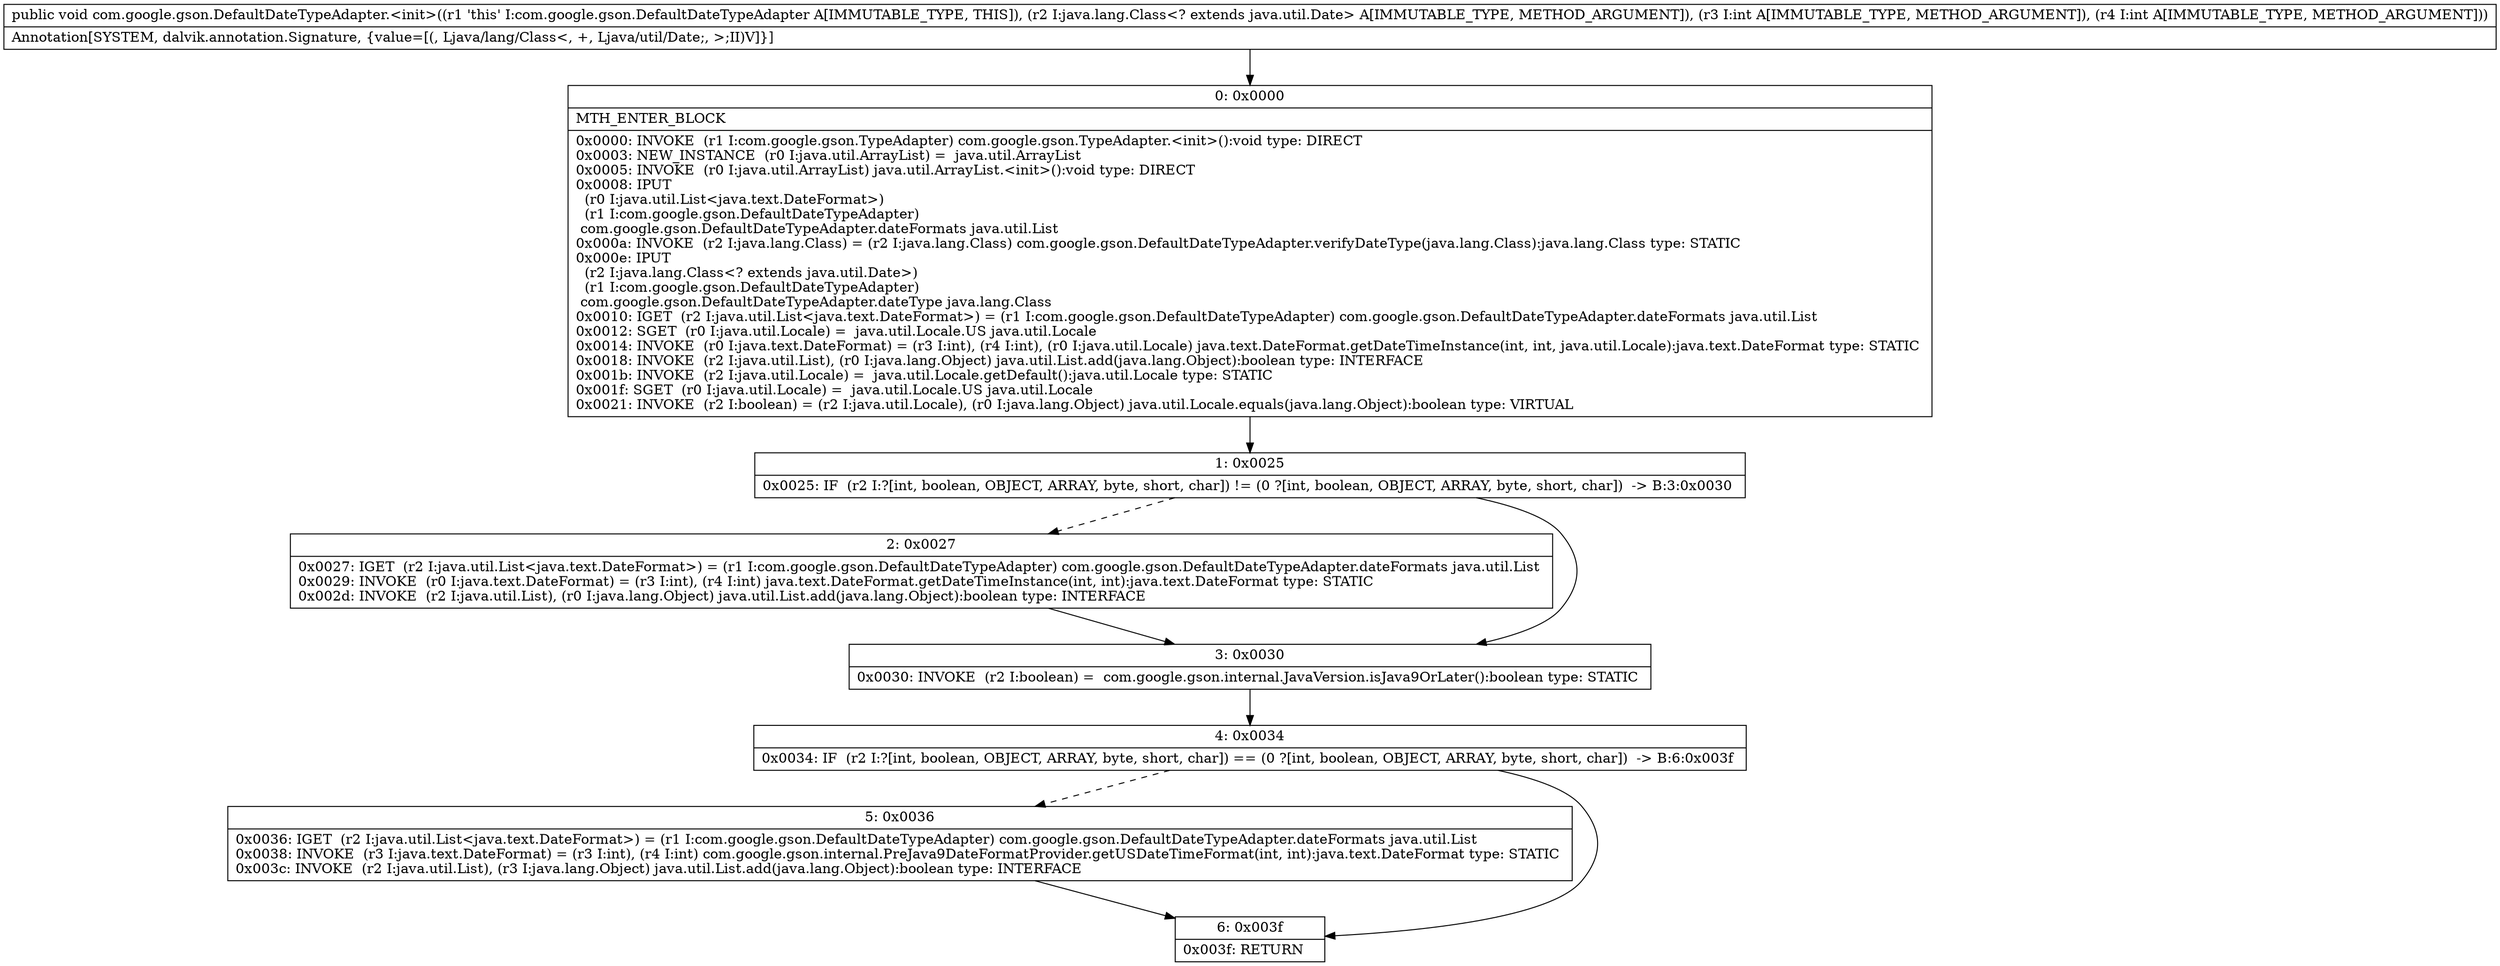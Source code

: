 digraph "CFG forcom.google.gson.DefaultDateTypeAdapter.\<init\>(Ljava\/lang\/Class;II)V" {
Node_0 [shape=record,label="{0\:\ 0x0000|MTH_ENTER_BLOCK\l|0x0000: INVOKE  (r1 I:com.google.gson.TypeAdapter) com.google.gson.TypeAdapter.\<init\>():void type: DIRECT \l0x0003: NEW_INSTANCE  (r0 I:java.util.ArrayList) =  java.util.ArrayList \l0x0005: INVOKE  (r0 I:java.util.ArrayList) java.util.ArrayList.\<init\>():void type: DIRECT \l0x0008: IPUT  \l  (r0 I:java.util.List\<java.text.DateFormat\>)\l  (r1 I:com.google.gson.DefaultDateTypeAdapter)\l com.google.gson.DefaultDateTypeAdapter.dateFormats java.util.List \l0x000a: INVOKE  (r2 I:java.lang.Class) = (r2 I:java.lang.Class) com.google.gson.DefaultDateTypeAdapter.verifyDateType(java.lang.Class):java.lang.Class type: STATIC \l0x000e: IPUT  \l  (r2 I:java.lang.Class\<? extends java.util.Date\>)\l  (r1 I:com.google.gson.DefaultDateTypeAdapter)\l com.google.gson.DefaultDateTypeAdapter.dateType java.lang.Class \l0x0010: IGET  (r2 I:java.util.List\<java.text.DateFormat\>) = (r1 I:com.google.gson.DefaultDateTypeAdapter) com.google.gson.DefaultDateTypeAdapter.dateFormats java.util.List \l0x0012: SGET  (r0 I:java.util.Locale) =  java.util.Locale.US java.util.Locale \l0x0014: INVOKE  (r0 I:java.text.DateFormat) = (r3 I:int), (r4 I:int), (r0 I:java.util.Locale) java.text.DateFormat.getDateTimeInstance(int, int, java.util.Locale):java.text.DateFormat type: STATIC \l0x0018: INVOKE  (r2 I:java.util.List), (r0 I:java.lang.Object) java.util.List.add(java.lang.Object):boolean type: INTERFACE \l0x001b: INVOKE  (r2 I:java.util.Locale) =  java.util.Locale.getDefault():java.util.Locale type: STATIC \l0x001f: SGET  (r0 I:java.util.Locale) =  java.util.Locale.US java.util.Locale \l0x0021: INVOKE  (r2 I:boolean) = (r2 I:java.util.Locale), (r0 I:java.lang.Object) java.util.Locale.equals(java.lang.Object):boolean type: VIRTUAL \l}"];
Node_1 [shape=record,label="{1\:\ 0x0025|0x0025: IF  (r2 I:?[int, boolean, OBJECT, ARRAY, byte, short, char]) != (0 ?[int, boolean, OBJECT, ARRAY, byte, short, char])  \-\> B:3:0x0030 \l}"];
Node_2 [shape=record,label="{2\:\ 0x0027|0x0027: IGET  (r2 I:java.util.List\<java.text.DateFormat\>) = (r1 I:com.google.gson.DefaultDateTypeAdapter) com.google.gson.DefaultDateTypeAdapter.dateFormats java.util.List \l0x0029: INVOKE  (r0 I:java.text.DateFormat) = (r3 I:int), (r4 I:int) java.text.DateFormat.getDateTimeInstance(int, int):java.text.DateFormat type: STATIC \l0x002d: INVOKE  (r2 I:java.util.List), (r0 I:java.lang.Object) java.util.List.add(java.lang.Object):boolean type: INTERFACE \l}"];
Node_3 [shape=record,label="{3\:\ 0x0030|0x0030: INVOKE  (r2 I:boolean) =  com.google.gson.internal.JavaVersion.isJava9OrLater():boolean type: STATIC \l}"];
Node_4 [shape=record,label="{4\:\ 0x0034|0x0034: IF  (r2 I:?[int, boolean, OBJECT, ARRAY, byte, short, char]) == (0 ?[int, boolean, OBJECT, ARRAY, byte, short, char])  \-\> B:6:0x003f \l}"];
Node_5 [shape=record,label="{5\:\ 0x0036|0x0036: IGET  (r2 I:java.util.List\<java.text.DateFormat\>) = (r1 I:com.google.gson.DefaultDateTypeAdapter) com.google.gson.DefaultDateTypeAdapter.dateFormats java.util.List \l0x0038: INVOKE  (r3 I:java.text.DateFormat) = (r3 I:int), (r4 I:int) com.google.gson.internal.PreJava9DateFormatProvider.getUSDateTimeFormat(int, int):java.text.DateFormat type: STATIC \l0x003c: INVOKE  (r2 I:java.util.List), (r3 I:java.lang.Object) java.util.List.add(java.lang.Object):boolean type: INTERFACE \l}"];
Node_6 [shape=record,label="{6\:\ 0x003f|0x003f: RETURN   \l}"];
MethodNode[shape=record,label="{public void com.google.gson.DefaultDateTypeAdapter.\<init\>((r1 'this' I:com.google.gson.DefaultDateTypeAdapter A[IMMUTABLE_TYPE, THIS]), (r2 I:java.lang.Class\<? extends java.util.Date\> A[IMMUTABLE_TYPE, METHOD_ARGUMENT]), (r3 I:int A[IMMUTABLE_TYPE, METHOD_ARGUMENT]), (r4 I:int A[IMMUTABLE_TYPE, METHOD_ARGUMENT]))  | Annotation[SYSTEM, dalvik.annotation.Signature, \{value=[(, Ljava\/lang\/Class\<, +, Ljava\/util\/Date;, \>;II)V]\}]\l}"];
MethodNode -> Node_0;
Node_0 -> Node_1;
Node_1 -> Node_2[style=dashed];
Node_1 -> Node_3;
Node_2 -> Node_3;
Node_3 -> Node_4;
Node_4 -> Node_5[style=dashed];
Node_4 -> Node_6;
Node_5 -> Node_6;
}

